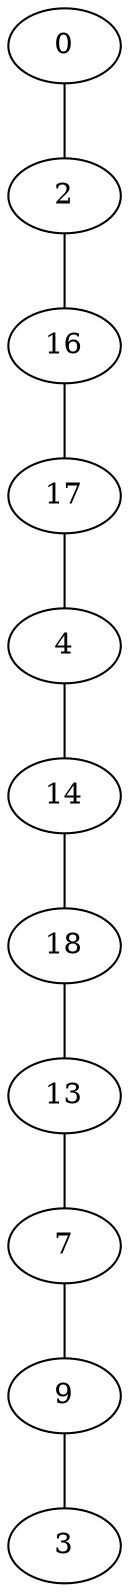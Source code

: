 graph StringGraph {
 0 -- 2 [arrowtail=inv,arrowhead=normal];
 2 -- 16 [arrowtail=inv,arrowhead=normal];
 4 -- 14 [arrowtail=inv,arrowhead=normal];
 7 -- 9 [arrowtail=inv,arrowhead=normal];
 9 -- 3 [arrowtail=inv,arrowhead=normal];
 13 -- 7 [arrowtail=inv,arrowhead=normal];
 14 -- 18 [arrowtail=inv,arrowhead=normal];
 16 -- 17 [arrowtail=inv,arrowhead=normal];
 17 -- 4 [arrowtail=inv,arrowhead=normal];
 18 -- 13 [arrowtail=inv,arrowhead=normal];
}
